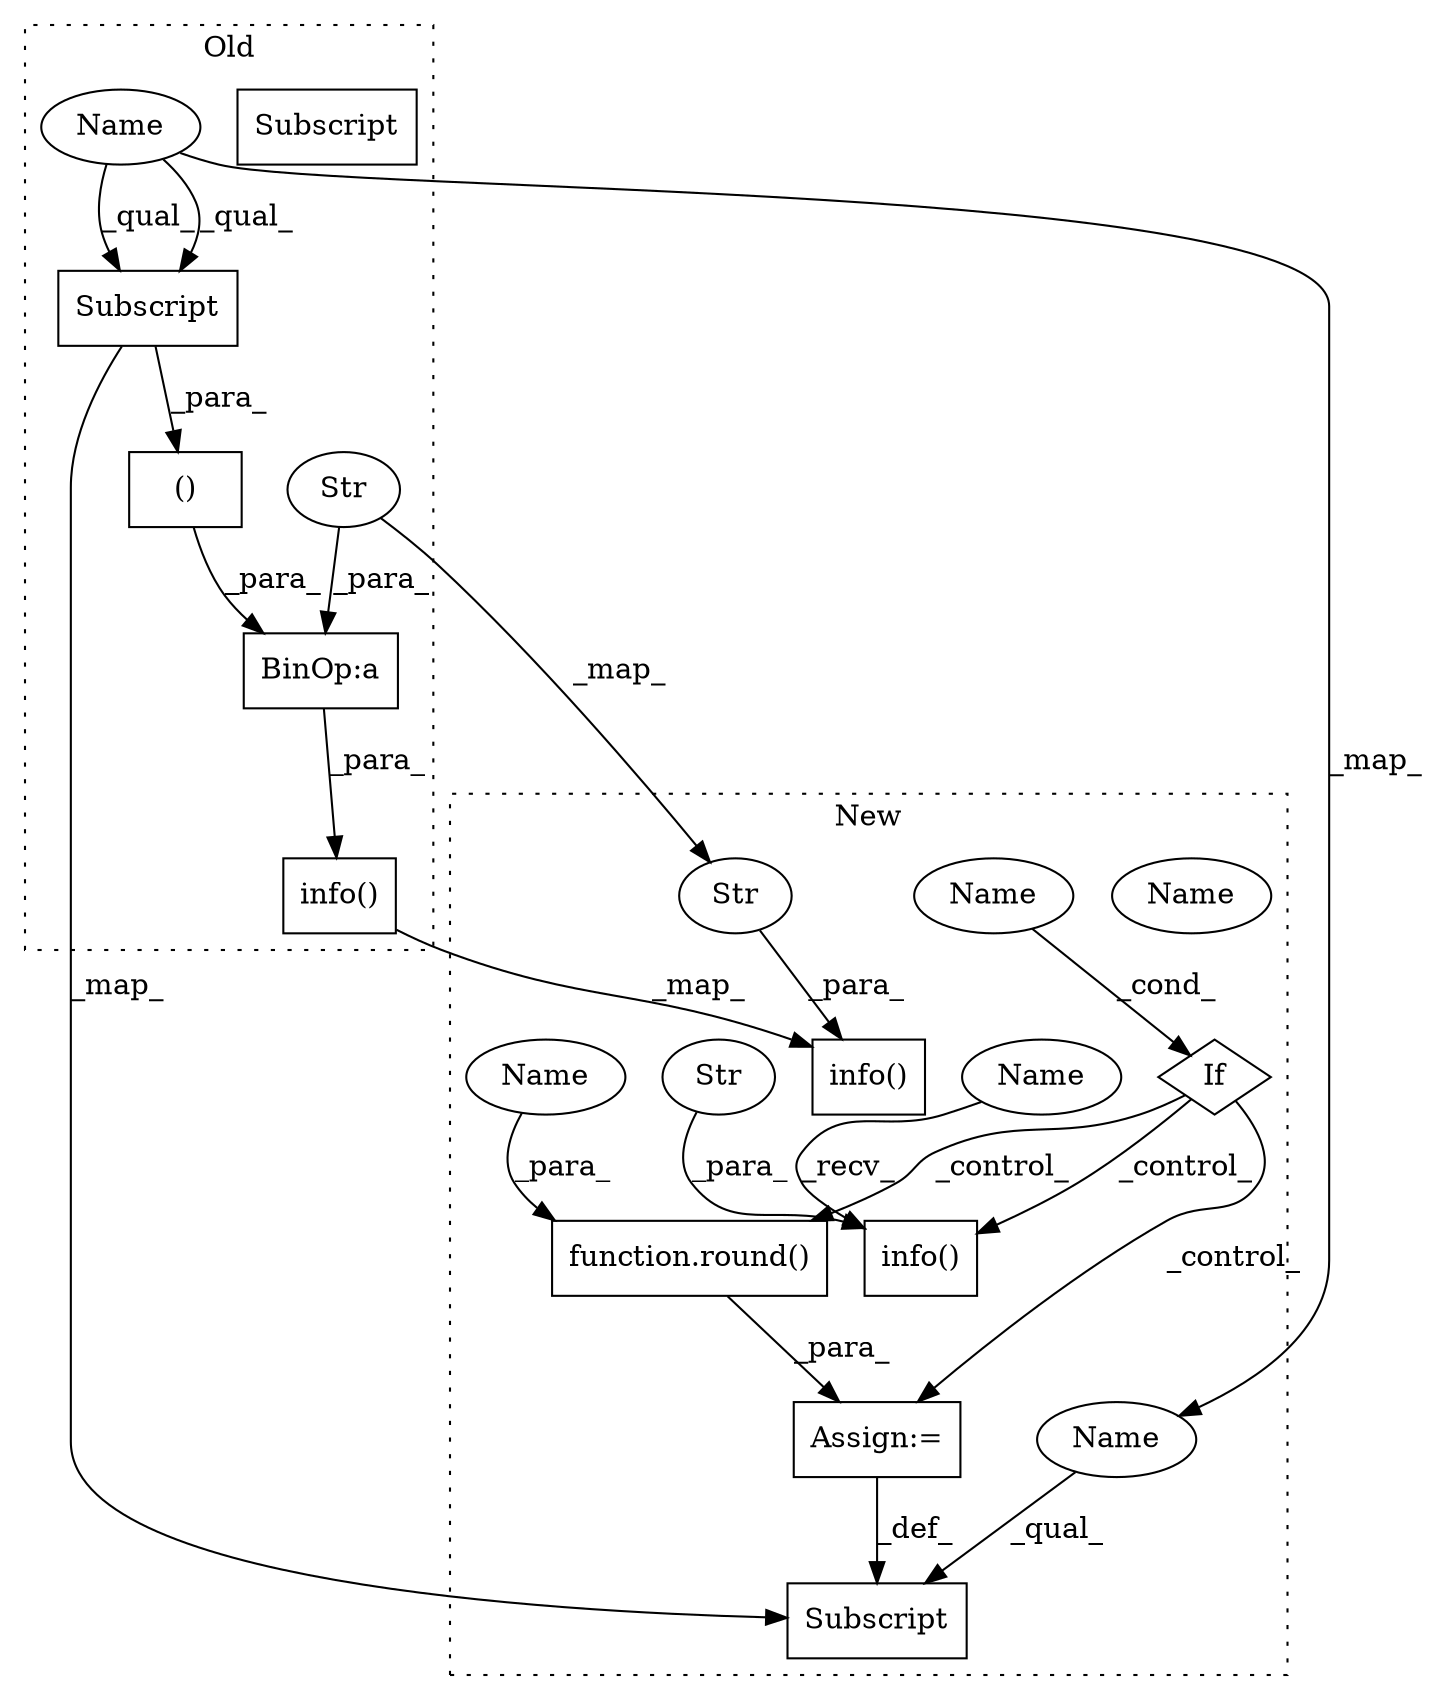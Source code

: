digraph G {
subgraph cluster0 {
1 [label="()" a="54" s="3185" l="4" shape="box"];
4 [label="BinOp:a" a="82" s="3166" l="3" shape="box"];
8 [label="info()" a="75" s="3114,3190" l="12,1" shape="box"];
10 [label="Str" a="66" s="3126" l="40" shape="ellipse"];
13 [label="Subscript" a="63" s="3170,0" l="15,0" shape="box"];
17 [label="Name" a="87" s="3170" l="9" shape="ellipse"];
18 [label="Subscript" a="63" s="3170,0" l="15,0" shape="box"];
label = "Old";
style="dotted";
}
subgraph cluster1 {
2 [label="info()" a="75" s="3288,3355" l="12,1" shape="box"];
3 [label="If" a="96" s="3264,3274" l="3,14" shape="diamond"];
5 [label="Str" a="66" s="3300" l="55" shape="ellipse"];
6 [label="Name" a="87" s="3267" l="7" shape="ellipse"];
7 [label="info()" a="75" s="3128,3198" l="12,1" shape="box"];
9 [label="Str" a="66" s="3140" l="58" shape="ellipse"];
11 [label="function.round()" a="75" s="3392,3405" l="6,1" shape="box"];
12 [label="Subscript" a="63" s="3369,0" l="20,0" shape="box"];
14 [label="Assign:=" a="68" s="3389" l="3" shape="box"];
15 [label="Name" a="87" s="3267" l="7" shape="ellipse"];
16 [label="Name" a="87" s="3398" l="7" shape="ellipse"];
19 [label="Name" a="87" s="3288" l="6" shape="ellipse"];
20 [label="Name" a="87" s="3369" l="9" shape="ellipse"];
label = "New";
style="dotted";
}
1 -> 4 [label="_para_"];
3 -> 2 [label="_control_"];
3 -> 11 [label="_control_"];
3 -> 14 [label="_control_"];
4 -> 8 [label="_para_"];
5 -> 2 [label="_para_"];
8 -> 7 [label="_map_"];
9 -> 7 [label="_para_"];
10 -> 9 [label="_map_"];
10 -> 4 [label="_para_"];
11 -> 14 [label="_para_"];
14 -> 12 [label="_def_"];
15 -> 3 [label="_cond_"];
16 -> 11 [label="_para_"];
17 -> 20 [label="_map_"];
17 -> 18 [label="_qual_"];
17 -> 18 [label="_qual_"];
18 -> 12 [label="_map_"];
18 -> 1 [label="_para_"];
19 -> 2 [label="_recv_"];
20 -> 12 [label="_qual_"];
}